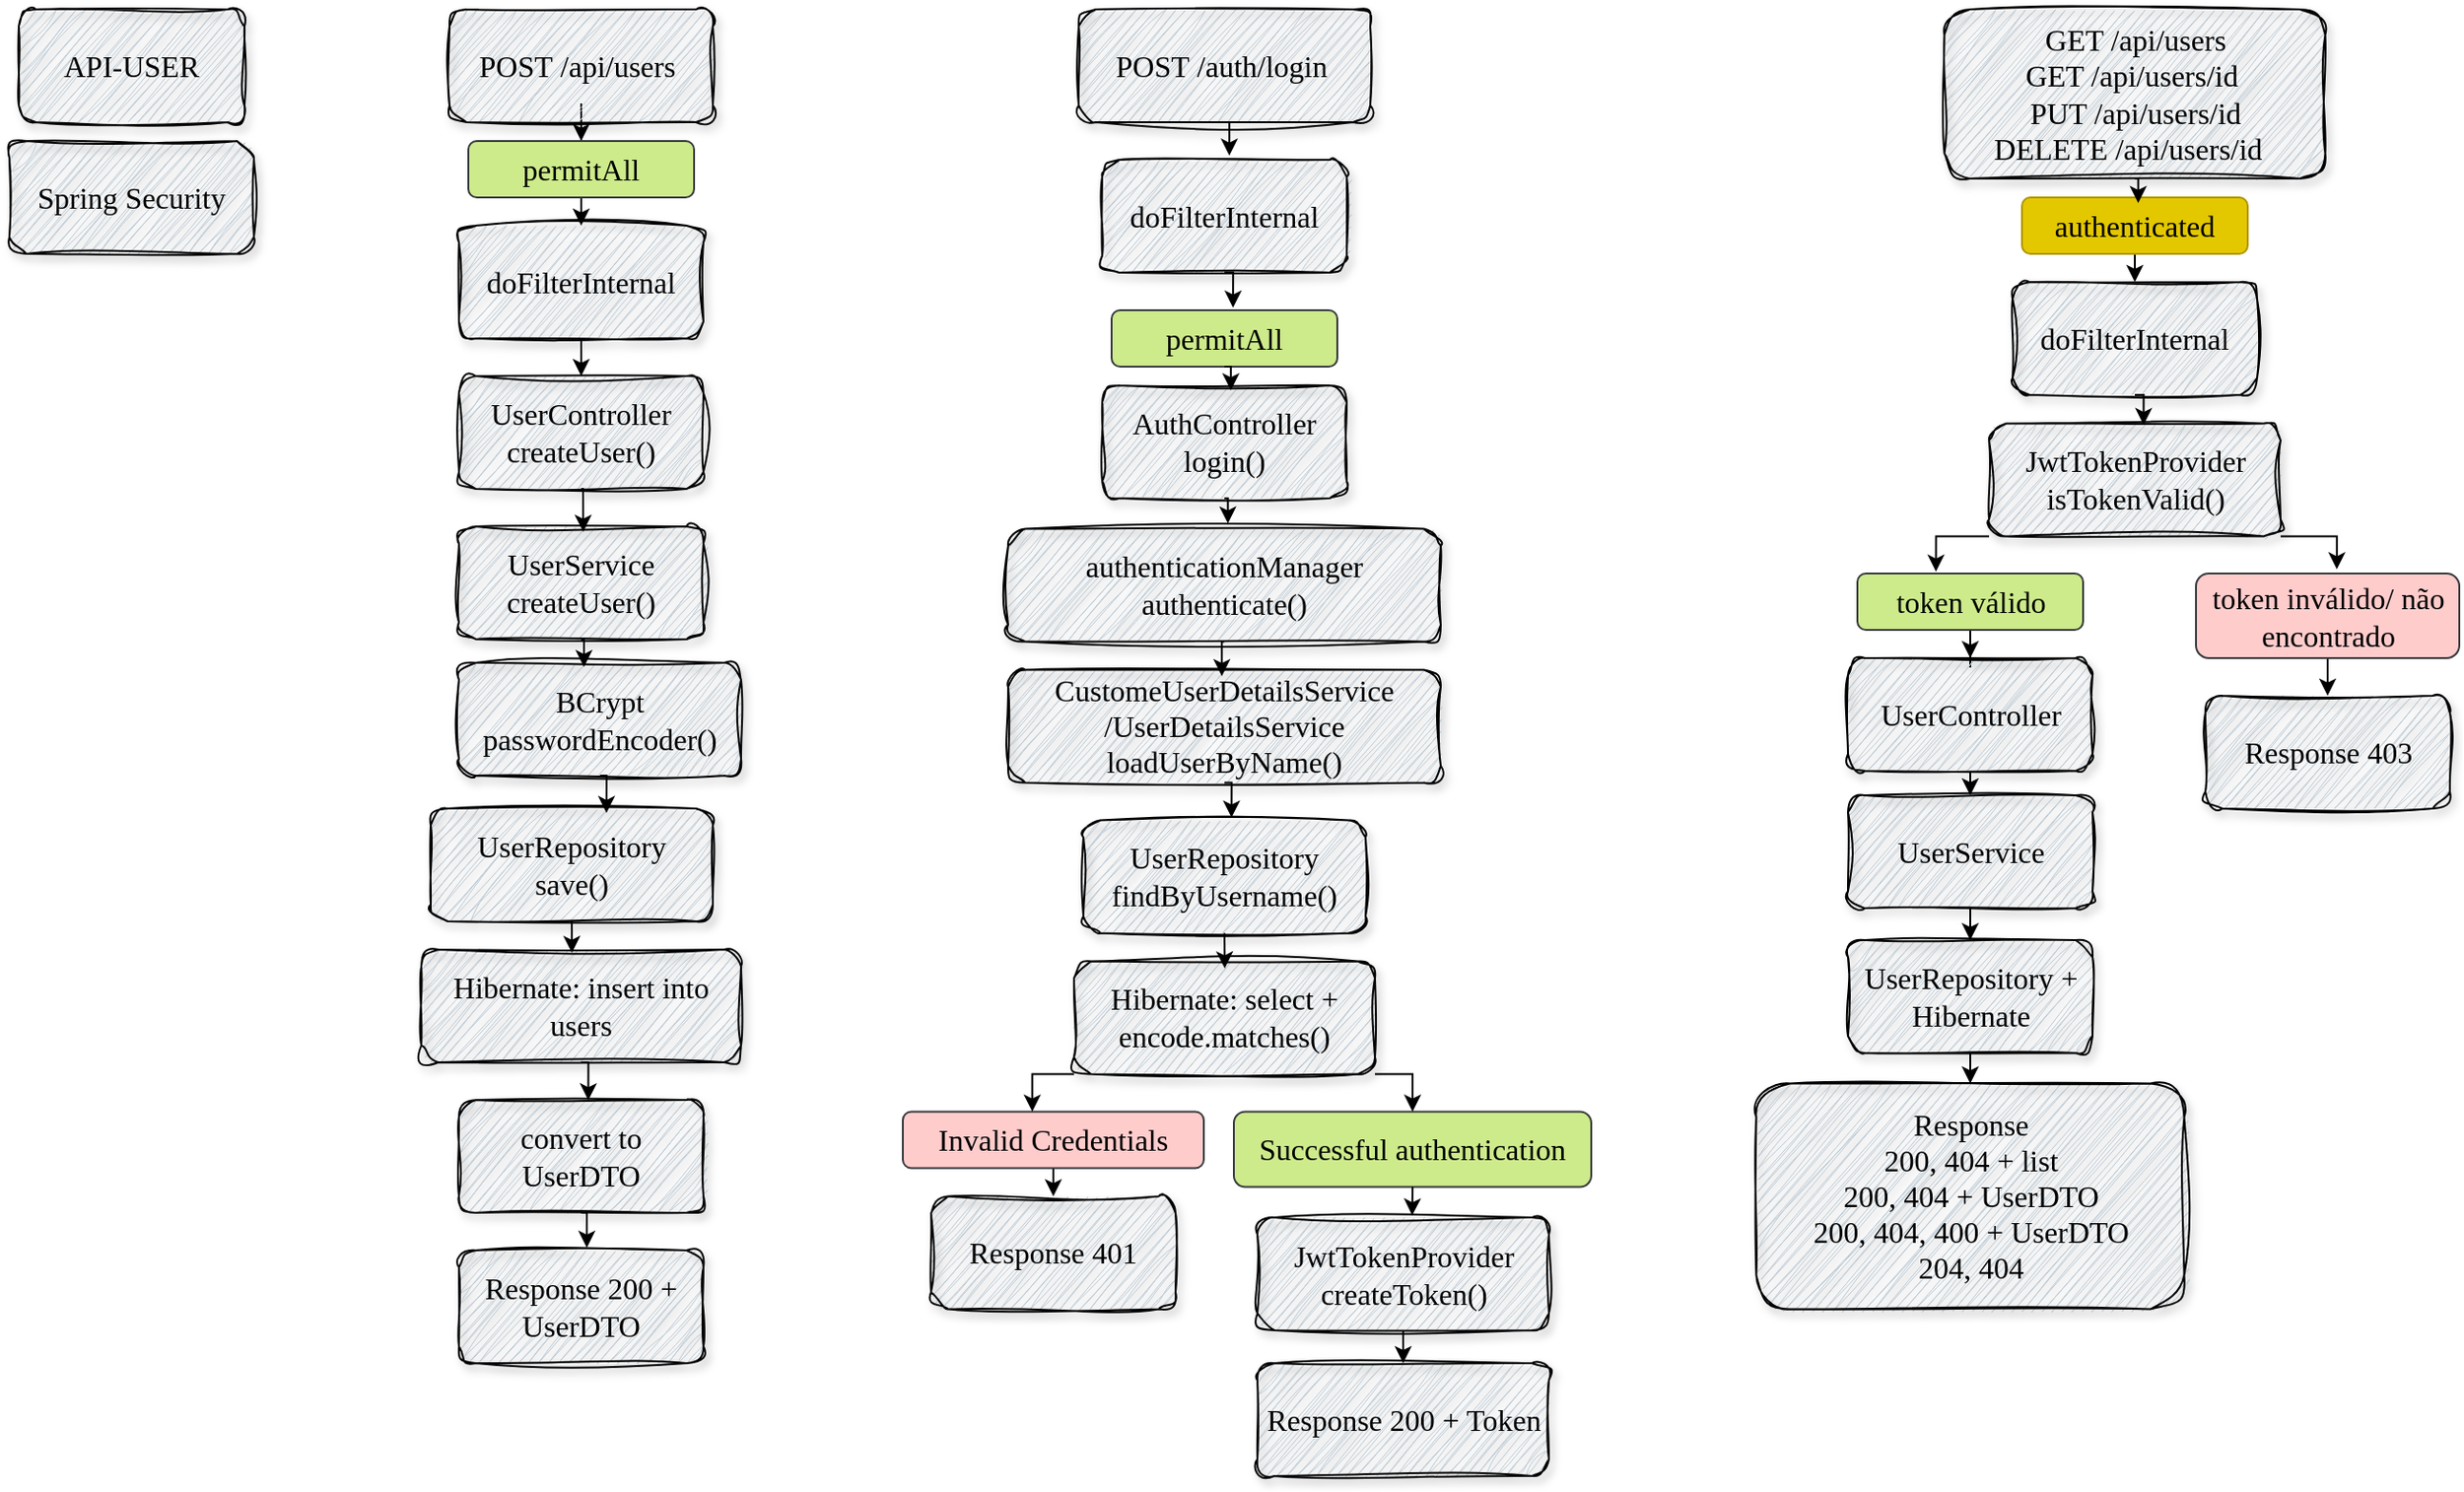 <mxfile version="24.8.0">
  <diagram name="Página-1" id="7D0K5FgizWwI69ycJmWe">
    <mxGraphModel dx="1886" dy="806" grid="1" gridSize="10" guides="1" tooltips="1" connect="1" arrows="1" fold="1" page="1" pageScale="1" pageWidth="827" pageHeight="1169" math="0" shadow="0">
      <root>
        <mxCell id="0" />
        <mxCell id="1" parent="0" />
        <mxCell id="sKLRubMEo-2ZgbhgU7KL-1" value="API-USER" style="rounded=1;whiteSpace=wrap;html=1;fillColor=#bac8d3;strokeColor=default;gradientColor=none;fillStyle=auto;glass=0;shadow=1;sketch=1;curveFitting=1;jiggle=2;fontSize=16;fontFamily=Comic Sans MS;" parent="1" vertex="1">
          <mxGeometry x="30" y="30" width="120" height="60" as="geometry" />
        </mxCell>
        <mxCell id="sKLRubMEo-2ZgbhgU7KL-2" value="Spring Security" style="rounded=1;whiteSpace=wrap;html=1;fillColor=#bac8d3;strokeColor=default;gradientColor=none;fillStyle=auto;glass=0;shadow=1;sketch=1;curveFitting=1;jiggle=2;fontSize=16;fontFamily=Comic Sans MS;" parent="1" vertex="1">
          <mxGeometry x="25" y="100" width="130" height="60" as="geometry" />
        </mxCell>
        <mxCell id="sKLRubMEo-2ZgbhgU7KL-3" value="AuthController&lt;div&gt;login()&lt;/div&gt;" style="rounded=1;whiteSpace=wrap;html=1;fillColor=#bac8d3;strokeColor=default;gradientColor=none;fillStyle=auto;glass=0;shadow=1;sketch=1;curveFitting=1;jiggle=2;fontSize=16;fontFamily=Comic Sans MS;" parent="1" vertex="1">
          <mxGeometry x="606" y="230" width="130" height="60" as="geometry" />
        </mxCell>
        <mxCell id="RYuyr1wAwuhCFubWhb6a-1" style="edgeStyle=orthogonalEdgeStyle;rounded=0;orthogonalLoop=1;jettySize=auto;html=1;exitX=0.5;exitY=1;exitDx=0;exitDy=0;" edge="1" parent="1" source="sKLRubMEo-2ZgbhgU7KL-4" target="sKLRubMEo-2ZgbhgU7KL-7">
          <mxGeometry relative="1" as="geometry" />
        </mxCell>
        <mxCell id="sKLRubMEo-2ZgbhgU7KL-4" value="POST&amp;nbsp;/api/users&amp;nbsp;" style="rounded=1;whiteSpace=wrap;html=1;fillColor=#bac8d3;strokeColor=default;gradientColor=none;fillStyle=auto;glass=0;shadow=1;sketch=1;curveFitting=1;jiggle=2;fontSize=16;fontFamily=Comic Sans MS;" parent="1" vertex="1">
          <mxGeometry x="259" y="30" width="140" height="60" as="geometry" />
        </mxCell>
        <mxCell id="RYuyr1wAwuhCFubWhb6a-3" style="edgeStyle=orthogonalEdgeStyle;rounded=0;orthogonalLoop=1;jettySize=auto;html=1;exitX=0.5;exitY=1;exitDx=0;exitDy=0;" edge="1" parent="1" source="sKLRubMEo-2ZgbhgU7KL-5" target="sKLRubMEo-2ZgbhgU7KL-6">
          <mxGeometry relative="1" as="geometry" />
        </mxCell>
        <mxCell id="sKLRubMEo-2ZgbhgU7KL-5" value="doFilterInternal" style="rounded=1;whiteSpace=wrap;html=1;fillColor=#bac8d3;strokeColor=default;gradientColor=none;fillStyle=auto;glass=0;shadow=1;sketch=1;curveFitting=1;jiggle=2;fontSize=16;fontFamily=Comic Sans MS;" parent="1" vertex="1">
          <mxGeometry x="264" y="145" width="130" height="60" as="geometry" />
        </mxCell>
        <mxCell id="sKLRubMEo-2ZgbhgU7KL-6" value="UserController&lt;div&gt;createUser()&lt;/div&gt;" style="rounded=1;whiteSpace=wrap;html=1;fillColor=#bac8d3;strokeColor=default;gradientColor=none;fillStyle=auto;glass=0;shadow=1;sketch=1;curveFitting=1;jiggle=2;fontSize=16;fontFamily=Comic Sans MS;" parent="1" vertex="1">
          <mxGeometry x="264" y="225" width="130" height="60" as="geometry" />
        </mxCell>
        <mxCell id="RYuyr1wAwuhCFubWhb6a-2" style="edgeStyle=orthogonalEdgeStyle;rounded=0;orthogonalLoop=1;jettySize=auto;html=1;exitX=0.5;exitY=1;exitDx=0;exitDy=0;entryX=0.5;entryY=0;entryDx=0;entryDy=0;" edge="1" parent="1" source="sKLRubMEo-2ZgbhgU7KL-7" target="sKLRubMEo-2ZgbhgU7KL-5">
          <mxGeometry relative="1" as="geometry" />
        </mxCell>
        <mxCell id="sKLRubMEo-2ZgbhgU7KL-7" value="permitAll" style="rounded=1;whiteSpace=wrap;html=1;fontSize=16;fontFamily=Comic Sans MS;fillColor=#cdeb8b;strokeColor=#36393d;" parent="1" vertex="1">
          <mxGeometry x="269" y="100" width="120" height="30" as="geometry" />
        </mxCell>
        <mxCell id="sKLRubMEo-2ZgbhgU7KL-8" value="UserRepository&lt;div&gt;save()&lt;/div&gt;" style="rounded=1;whiteSpace=wrap;html=1;fillColor=#bac8d3;strokeColor=default;gradientColor=none;fillStyle=auto;glass=0;shadow=1;sketch=1;curveFitting=1;jiggle=2;fontSize=16;fontFamily=Comic Sans MS;" parent="1" vertex="1">
          <mxGeometry x="249" y="455" width="150" height="60" as="geometry" />
        </mxCell>
        <mxCell id="sKLRubMEo-2ZgbhgU7KL-9" value="convert to UserDTO" style="rounded=1;whiteSpace=wrap;html=1;fillColor=#bac8d3;strokeColor=default;gradientColor=none;fillStyle=auto;glass=0;shadow=1;sketch=1;curveFitting=1;jiggle=2;fontSize=16;fontFamily=Comic Sans MS;" parent="1" vertex="1">
          <mxGeometry x="264" y="610" width="130" height="60" as="geometry" />
        </mxCell>
        <mxCell id="sKLRubMEo-2ZgbhgU7KL-10" value="UserService&lt;div&gt;createUser()&lt;/div&gt;" style="rounded=1;whiteSpace=wrap;html=1;fillColor=#bac8d3;strokeColor=default;gradientColor=none;fillStyle=auto;glass=0;shadow=1;sketch=1;curveFitting=1;jiggle=2;fontSize=16;fontFamily=Comic Sans MS;" parent="1" vertex="1">
          <mxGeometry x="264" y="305" width="130" height="60" as="geometry" />
        </mxCell>
        <mxCell id="sKLRubMEo-2ZgbhgU7KL-11" value="POST&amp;nbsp;/auth/login&amp;nbsp;" style="rounded=1;whiteSpace=wrap;html=1;fillColor=#bac8d3;strokeColor=default;gradientColor=none;fillStyle=auto;glass=0;shadow=1;sketch=1;curveFitting=1;jiggle=2;fontSize=16;fontFamily=Comic Sans MS;" parent="1" vertex="1">
          <mxGeometry x="593.5" y="30" width="155" height="60" as="geometry" />
        </mxCell>
        <mxCell id="sKLRubMEo-2ZgbhgU7KL-12" value="doFilterInternal" style="rounded=1;whiteSpace=wrap;html=1;fillColor=#bac8d3;strokeColor=default;gradientColor=none;fillStyle=auto;glass=0;shadow=1;sketch=1;curveFitting=1;jiggle=2;fontSize=16;fontFamily=Comic Sans MS;" parent="1" vertex="1">
          <mxGeometry x="606" y="110" width="130" height="60" as="geometry" />
        </mxCell>
        <mxCell id="sKLRubMEo-2ZgbhgU7KL-13" value="permitAll" style="rounded=1;whiteSpace=wrap;html=1;fontSize=16;fontFamily=Comic Sans MS;fillColor=#cdeb8b;strokeColor=#36393d;" parent="1" vertex="1">
          <mxGeometry x="611" y="190" width="120" height="30" as="geometry" />
        </mxCell>
        <mxCell id="sKLRubMEo-2ZgbhgU7KL-14" value="Hibernate: insert into users" style="rounded=1;whiteSpace=wrap;html=1;fillColor=#bac8d3;strokeColor=default;gradientColor=none;fillStyle=auto;glass=0;shadow=1;sketch=1;curveFitting=1;jiggle=2;fontSize=16;fontFamily=Comic Sans MS;" parent="1" vertex="1">
          <mxGeometry x="244" y="530" width="170" height="60" as="geometry" />
        </mxCell>
        <mxCell id="sKLRubMEo-2ZgbhgU7KL-15" value="Response 200 +&lt;div&gt;UserDTO&lt;/div&gt;" style="rounded=1;whiteSpace=wrap;html=1;fillColor=#bac8d3;strokeColor=default;gradientColor=none;fillStyle=auto;glass=0;shadow=1;sketch=1;curveFitting=1;jiggle=2;fontSize=16;fontFamily=Comic Sans MS;" parent="1" vertex="1">
          <mxGeometry x="264" y="690" width="130" height="60" as="geometry" />
        </mxCell>
        <mxCell id="sKLRubMEo-2ZgbhgU7KL-16" value="GET /api/users&lt;div&gt;&lt;div&gt;GET /api/users/id&amp;nbsp;&lt;br&gt;&lt;/div&gt;&lt;/div&gt;&lt;div&gt;PUT /api/users/id&lt;/div&gt;&lt;div&gt;DELETE&lt;span style=&quot;background-color: initial;&quot;&gt;&amp;nbsp;/api/users/id&amp;nbsp;&lt;/span&gt;&lt;span style=&quot;background-color: initial;&quot;&gt;&amp;nbsp;&lt;/span&gt;&lt;/div&gt;" style="rounded=1;whiteSpace=wrap;html=1;fillColor=#bac8d3;strokeColor=default;gradientColor=none;fillStyle=auto;glass=0;shadow=1;sketch=1;curveFitting=1;jiggle=2;fontSize=16;fontFamily=Comic Sans MS;" parent="1" vertex="1">
          <mxGeometry x="1053.75" y="30" width="202.5" height="90" as="geometry" />
        </mxCell>
        <mxCell id="RYuyr1wAwuhCFubWhb6a-30" style="edgeStyle=orthogonalEdgeStyle;rounded=0;orthogonalLoop=1;jettySize=auto;html=1;exitX=0.5;exitY=1;exitDx=0;exitDy=0;entryX=0.5;entryY=0;entryDx=0;entryDy=0;" edge="1" parent="1" source="sKLRubMEo-2ZgbhgU7KL-18" target="sKLRubMEo-2ZgbhgU7KL-19">
          <mxGeometry relative="1" as="geometry" />
        </mxCell>
        <mxCell id="sKLRubMEo-2ZgbhgU7KL-18" value="authenticated" style="rounded=1;whiteSpace=wrap;html=1;fontSize=16;fontFamily=Comic Sans MS;fillColor=#e3c800;strokeColor=#B09500;fontColor=#000000;" parent="1" vertex="1">
          <mxGeometry x="1095" y="130" width="120" height="30" as="geometry" />
        </mxCell>
        <mxCell id="sKLRubMEo-2ZgbhgU7KL-19" value="doFilterInternal" style="rounded=1;whiteSpace=wrap;html=1;fillColor=#bac8d3;strokeColor=default;gradientColor=none;fillStyle=auto;glass=0;shadow=1;sketch=1;curveFitting=1;jiggle=2;fontSize=16;fontFamily=Comic Sans MS;" parent="1" vertex="1">
          <mxGeometry x="1090" y="175" width="130" height="60" as="geometry" />
        </mxCell>
        <mxCell id="sKLRubMEo-2ZgbhgU7KL-20" value="JwtTokenProvider&lt;div&gt;isTokenValid()&lt;/div&gt;" style="rounded=1;whiteSpace=wrap;html=1;fillColor=#bac8d3;strokeColor=default;gradientColor=none;fillStyle=auto;glass=0;shadow=1;sketch=1;curveFitting=1;jiggle=2;fontSize=16;fontFamily=Comic Sans MS;" parent="1" vertex="1">
          <mxGeometry x="1077.5" y="250.25" width="155" height="60" as="geometry" />
        </mxCell>
        <mxCell id="RYuyr1wAwuhCFubWhb6a-25" style="edgeStyle=orthogonalEdgeStyle;rounded=0;orthogonalLoop=1;jettySize=auto;html=1;exitX=0.5;exitY=1;exitDx=0;exitDy=0;" edge="1" parent="1" source="sKLRubMEo-2ZgbhgU7KL-21" target="sKLRubMEo-2ZgbhgU7KL-35">
          <mxGeometry relative="1" as="geometry" />
        </mxCell>
        <mxCell id="sKLRubMEo-2ZgbhgU7KL-21" value="token válido" style="rounded=1;whiteSpace=wrap;html=1;fontSize=16;fontFamily=Comic Sans MS;fillColor=#cdeb8b;strokeColor=#36393d;" parent="1" vertex="1">
          <mxGeometry x="1007.5" y="330" width="120" height="30" as="geometry" />
        </mxCell>
        <mxCell id="RYuyr1wAwuhCFubWhb6a-26" style="edgeStyle=orthogonalEdgeStyle;rounded=0;orthogonalLoop=1;jettySize=auto;html=1;exitX=0.5;exitY=1;exitDx=0;exitDy=0;entryX=0.5;entryY=0;entryDx=0;entryDy=0;" edge="1" parent="1" source="sKLRubMEo-2ZgbhgU7KL-22" target="sKLRubMEo-2ZgbhgU7KL-23">
          <mxGeometry relative="1" as="geometry" />
        </mxCell>
        <mxCell id="sKLRubMEo-2ZgbhgU7KL-22" value="token inválido/ não encontrado" style="rounded=1;whiteSpace=wrap;html=1;fontSize=16;fontFamily=Comic Sans MS;fillColor=#ffcccc;strokeColor=#36393d;" parent="1" vertex="1">
          <mxGeometry x="1187.5" y="330" width="140" height="45" as="geometry" />
        </mxCell>
        <mxCell id="sKLRubMEo-2ZgbhgU7KL-23" value="Response 403" style="rounded=1;whiteSpace=wrap;html=1;fillColor=#bac8d3;strokeColor=default;gradientColor=none;fillStyle=auto;glass=0;shadow=1;sketch=1;curveFitting=1;jiggle=2;fontSize=16;fontFamily=Comic Sans MS;" parent="1" vertex="1">
          <mxGeometry x="1192.5" y="395" width="130" height="60" as="geometry" />
        </mxCell>
        <mxCell id="sKLRubMEo-2ZgbhgU7KL-24" value="authenticationManager&lt;div&gt;authenticate()&lt;/div&gt;" style="rounded=1;whiteSpace=wrap;html=1;fillColor=#bac8d3;strokeColor=default;gradientColor=none;fillStyle=auto;glass=0;shadow=1;sketch=1;curveFitting=1;jiggle=2;fontSize=16;fontFamily=Comic Sans MS;" parent="1" vertex="1">
          <mxGeometry x="556" y="306.25" width="230" height="60" as="geometry" />
        </mxCell>
        <mxCell id="sKLRubMEo-2ZgbhgU7KL-25" value="UserRepository&lt;div&gt;findByUsername()&lt;/div&gt;" style="rounded=1;whiteSpace=wrap;html=1;fillColor=#bac8d3;strokeColor=default;gradientColor=none;fillStyle=auto;glass=0;shadow=1;sketch=1;curveFitting=1;jiggle=2;fontSize=16;fontFamily=Comic Sans MS;" parent="1" vertex="1">
          <mxGeometry x="596" y="461.25" width="150" height="60" as="geometry" />
        </mxCell>
        <mxCell id="sKLRubMEo-2ZgbhgU7KL-26" value="Response 401" style="rounded=1;whiteSpace=wrap;html=1;fillColor=#bac8d3;strokeColor=default;gradientColor=none;fillStyle=auto;glass=0;shadow=1;sketch=1;curveFitting=1;jiggle=2;fontSize=16;fontFamily=Comic Sans MS;" parent="1" vertex="1">
          <mxGeometry x="515" y="661.25" width="130" height="60" as="geometry" />
        </mxCell>
        <mxCell id="sKLRubMEo-2ZgbhgU7KL-27" value="CustomeUserDetailsService&lt;div&gt;/UserDetailsService&lt;div&gt;loadUserByName()&lt;/div&gt;&lt;/div&gt;" style="rounded=1;whiteSpace=wrap;html=1;fillColor=#bac8d3;strokeColor=default;gradientColor=none;fillStyle=auto;glass=0;shadow=1;sketch=1;curveFitting=1;jiggle=2;fontSize=16;fontFamily=Comic Sans MS;" parent="1" vertex="1">
          <mxGeometry x="556" y="381.25" width="230" height="60" as="geometry" />
        </mxCell>
        <mxCell id="RYuyr1wAwuhCFubWhb6a-19" style="edgeStyle=orthogonalEdgeStyle;rounded=0;orthogonalLoop=1;jettySize=auto;html=1;exitX=0.5;exitY=1;exitDx=0;exitDy=0;entryX=0.5;entryY=0;entryDx=0;entryDy=0;" edge="1" parent="1" source="sKLRubMEo-2ZgbhgU7KL-28" target="sKLRubMEo-2ZgbhgU7KL-26">
          <mxGeometry relative="1" as="geometry" />
        </mxCell>
        <mxCell id="sKLRubMEo-2ZgbhgU7KL-28" value="Invalid Credentials" style="rounded=1;whiteSpace=wrap;html=1;fontSize=16;fontFamily=Comic Sans MS;fillColor=#ffcccc;strokeColor=#36393d;" parent="1" vertex="1">
          <mxGeometry x="500" y="616.25" width="160" height="30" as="geometry" />
        </mxCell>
        <mxCell id="sKLRubMEo-2ZgbhgU7KL-30" value="Successful authentication" style="rounded=1;whiteSpace=wrap;html=1;fontSize=16;fontFamily=Comic Sans MS;fillColor=#cdeb8b;strokeColor=#36393d;" parent="1" vertex="1">
          <mxGeometry x="676" y="616.25" width="190" height="40" as="geometry" />
        </mxCell>
        <mxCell id="RYuyr1wAwuhCFubWhb6a-21" style="edgeStyle=orthogonalEdgeStyle;rounded=0;orthogonalLoop=1;jettySize=auto;html=1;exitX=0.5;exitY=1;exitDx=0;exitDy=0;entryX=0.5;entryY=0;entryDx=0;entryDy=0;" edge="1" parent="1" source="sKLRubMEo-2ZgbhgU7KL-31" target="sKLRubMEo-2ZgbhgU7KL-32">
          <mxGeometry relative="1" as="geometry" />
        </mxCell>
        <mxCell id="sKLRubMEo-2ZgbhgU7KL-31" value="JwtTokenProvider&lt;div&gt;createToken()&lt;/div&gt;" style="rounded=1;whiteSpace=wrap;html=1;fillColor=#bac8d3;strokeColor=default;gradientColor=none;fillStyle=auto;glass=0;shadow=1;sketch=1;curveFitting=1;jiggle=2;fontSize=16;fontFamily=Comic Sans MS;" parent="1" vertex="1">
          <mxGeometry x="688.5" y="672.5" width="155" height="60" as="geometry" />
        </mxCell>
        <mxCell id="sKLRubMEo-2ZgbhgU7KL-32" value="Response 200 + Token" style="rounded=1;whiteSpace=wrap;html=1;fillColor=#bac8d3;strokeColor=default;gradientColor=none;fillStyle=auto;glass=0;shadow=1;sketch=1;curveFitting=1;jiggle=2;fontSize=16;fontFamily=Comic Sans MS;" parent="1" vertex="1">
          <mxGeometry x="688.5" y="750" width="155" height="60" as="geometry" />
        </mxCell>
        <mxCell id="RYuyr1wAwuhCFubWhb6a-18" style="edgeStyle=orthogonalEdgeStyle;rounded=0;orthogonalLoop=1;jettySize=auto;html=1;exitX=1;exitY=1;exitDx=0;exitDy=0;entryX=0.5;entryY=0;entryDx=0;entryDy=0;" edge="1" parent="1" source="sKLRubMEo-2ZgbhgU7KL-33" target="sKLRubMEo-2ZgbhgU7KL-30">
          <mxGeometry relative="1" as="geometry" />
        </mxCell>
        <mxCell id="sKLRubMEo-2ZgbhgU7KL-33" value="Hibernate: select +&lt;div&gt;encode.matches()&lt;/div&gt;" style="rounded=1;whiteSpace=wrap;html=1;fillColor=#bac8d3;strokeColor=default;gradientColor=none;fillStyle=auto;glass=0;shadow=1;sketch=1;curveFitting=1;jiggle=2;fontSize=16;fontFamily=Comic Sans MS;" parent="1" vertex="1">
          <mxGeometry x="591" y="536.25" width="160" height="60" as="geometry" />
        </mxCell>
        <mxCell id="sKLRubMEo-2ZgbhgU7KL-34" value="BCrypt&lt;div&gt;passwordEncoder()&lt;/div&gt;" style="rounded=1;whiteSpace=wrap;html=1;fillColor=#bac8d3;strokeColor=default;gradientColor=none;fillStyle=auto;glass=0;shadow=1;sketch=1;curveFitting=1;jiggle=2;fontSize=16;fontFamily=Comic Sans MS;" parent="1" vertex="1">
          <mxGeometry x="264" y="377.5" width="150" height="60" as="geometry" />
        </mxCell>
        <mxCell id="RYuyr1wAwuhCFubWhb6a-24" style="edgeStyle=orthogonalEdgeStyle;rounded=0;orthogonalLoop=1;jettySize=auto;html=1;exitX=0.5;exitY=1;exitDx=0;exitDy=0;entryX=0.5;entryY=0;entryDx=0;entryDy=0;" edge="1" parent="1" source="sKLRubMEo-2ZgbhgU7KL-35" target="sKLRubMEo-2ZgbhgU7KL-36">
          <mxGeometry relative="1" as="geometry" />
        </mxCell>
        <mxCell id="sKLRubMEo-2ZgbhgU7KL-35" value="UserController" style="rounded=1;whiteSpace=wrap;html=1;fillColor=#bac8d3;strokeColor=default;gradientColor=none;fillStyle=auto;glass=0;shadow=1;sketch=1;curveFitting=1;jiggle=2;fontSize=16;fontFamily=Comic Sans MS;" parent="1" vertex="1">
          <mxGeometry x="1002.5" y="375" width="130" height="60" as="geometry" />
        </mxCell>
        <mxCell id="RYuyr1wAwuhCFubWhb6a-23" style="edgeStyle=orthogonalEdgeStyle;rounded=0;orthogonalLoop=1;jettySize=auto;html=1;exitX=0.5;exitY=1;exitDx=0;exitDy=0;entryX=0.5;entryY=0;entryDx=0;entryDy=0;" edge="1" parent="1" source="sKLRubMEo-2ZgbhgU7KL-36" target="sKLRubMEo-2ZgbhgU7KL-37">
          <mxGeometry relative="1" as="geometry" />
        </mxCell>
        <mxCell id="sKLRubMEo-2ZgbhgU7KL-36" value="UserService" style="rounded=1;whiteSpace=wrap;html=1;fillColor=#bac8d3;strokeColor=default;gradientColor=none;fillStyle=auto;glass=0;shadow=1;sketch=1;curveFitting=1;jiggle=2;fontSize=16;fontFamily=Comic Sans MS;" parent="1" vertex="1">
          <mxGeometry x="1002.5" y="448" width="130" height="60" as="geometry" />
        </mxCell>
        <mxCell id="RYuyr1wAwuhCFubWhb6a-22" style="edgeStyle=orthogonalEdgeStyle;rounded=0;orthogonalLoop=1;jettySize=auto;html=1;exitX=0.5;exitY=1;exitDx=0;exitDy=0;entryX=0.5;entryY=0;entryDx=0;entryDy=0;" edge="1" parent="1" source="sKLRubMEo-2ZgbhgU7KL-37" target="sKLRubMEo-2ZgbhgU7KL-39">
          <mxGeometry relative="1" as="geometry" />
        </mxCell>
        <mxCell id="sKLRubMEo-2ZgbhgU7KL-37" value="UserRepository + Hibernate" style="rounded=1;whiteSpace=wrap;html=1;fillColor=#bac8d3;strokeColor=default;gradientColor=none;fillStyle=auto;glass=0;shadow=1;sketch=1;curveFitting=1;jiggle=2;fontSize=16;fontFamily=Comic Sans MS;" parent="1" vertex="1">
          <mxGeometry x="1002.5" y="525" width="130" height="60" as="geometry" />
        </mxCell>
        <mxCell id="sKLRubMEo-2ZgbhgU7KL-39" value="Response&lt;div&gt;&amp;nbsp;200, 404 + list&amp;nbsp;&lt;/div&gt;&lt;div&gt;&lt;span style=&quot;background-color: initial;&quot;&gt;200, 404 + UserDTO&lt;/span&gt;&lt;/div&gt;&lt;div&gt;200, 404, 400 + UserDTO&lt;/div&gt;&lt;div&gt;204, 404&lt;/div&gt;" style="rounded=1;whiteSpace=wrap;html=1;fillColor=#bac8d3;strokeColor=default;gradientColor=none;fillStyle=auto;glass=0;shadow=1;sketch=1;curveFitting=1;jiggle=2;fontSize=16;fontFamily=Comic Sans MS;" parent="1" vertex="1">
          <mxGeometry x="953.75" y="601.25" width="227.5" height="120" as="geometry" />
        </mxCell>
        <mxCell id="RYuyr1wAwuhCFubWhb6a-4" style="edgeStyle=orthogonalEdgeStyle;rounded=0;orthogonalLoop=1;jettySize=auto;html=1;exitX=0.5;exitY=1;exitDx=0;exitDy=0;entryX=0.508;entryY=0.047;entryDx=0;entryDy=0;entryPerimeter=0;" edge="1" parent="1" source="sKLRubMEo-2ZgbhgU7KL-6" target="sKLRubMEo-2ZgbhgU7KL-10">
          <mxGeometry relative="1" as="geometry" />
        </mxCell>
        <mxCell id="RYuyr1wAwuhCFubWhb6a-5" style="edgeStyle=orthogonalEdgeStyle;rounded=0;orthogonalLoop=1;jettySize=auto;html=1;exitX=0.5;exitY=1;exitDx=0;exitDy=0;entryX=0.443;entryY=0.038;entryDx=0;entryDy=0;entryPerimeter=0;" edge="1" parent="1" source="sKLRubMEo-2ZgbhgU7KL-10" target="sKLRubMEo-2ZgbhgU7KL-34">
          <mxGeometry relative="1" as="geometry" />
        </mxCell>
        <mxCell id="RYuyr1wAwuhCFubWhb6a-6" style="edgeStyle=orthogonalEdgeStyle;rounded=0;orthogonalLoop=1;jettySize=auto;html=1;exitX=0.5;exitY=1;exitDx=0;exitDy=0;entryX=0.623;entryY=0.04;entryDx=0;entryDy=0;entryPerimeter=0;" edge="1" parent="1" source="sKLRubMEo-2ZgbhgU7KL-34" target="sKLRubMEo-2ZgbhgU7KL-8">
          <mxGeometry relative="1" as="geometry" />
        </mxCell>
        <mxCell id="RYuyr1wAwuhCFubWhb6a-7" style="edgeStyle=orthogonalEdgeStyle;rounded=0;orthogonalLoop=1;jettySize=auto;html=1;exitX=0.5;exitY=1;exitDx=0;exitDy=0;entryX=0.471;entryY=0.03;entryDx=0;entryDy=0;entryPerimeter=0;" edge="1" parent="1" source="sKLRubMEo-2ZgbhgU7KL-8" target="sKLRubMEo-2ZgbhgU7KL-14">
          <mxGeometry relative="1" as="geometry" />
        </mxCell>
        <mxCell id="RYuyr1wAwuhCFubWhb6a-8" style="edgeStyle=orthogonalEdgeStyle;rounded=0;orthogonalLoop=1;jettySize=auto;html=1;exitX=0.5;exitY=1;exitDx=0;exitDy=0;entryX=0.529;entryY=0.003;entryDx=0;entryDy=0;entryPerimeter=0;" edge="1" parent="1" source="sKLRubMEo-2ZgbhgU7KL-14" target="sKLRubMEo-2ZgbhgU7KL-9">
          <mxGeometry relative="1" as="geometry" />
        </mxCell>
        <mxCell id="RYuyr1wAwuhCFubWhb6a-9" style="edgeStyle=orthogonalEdgeStyle;rounded=0;orthogonalLoop=1;jettySize=auto;html=1;exitX=0.5;exitY=1;exitDx=0;exitDy=0;entryX=0.523;entryY=-0.023;entryDx=0;entryDy=0;entryPerimeter=0;" edge="1" parent="1" source="sKLRubMEo-2ZgbhgU7KL-9" target="sKLRubMEo-2ZgbhgU7KL-15">
          <mxGeometry relative="1" as="geometry" />
        </mxCell>
        <mxCell id="RYuyr1wAwuhCFubWhb6a-10" style="edgeStyle=orthogonalEdgeStyle;rounded=0;orthogonalLoop=1;jettySize=auto;html=1;exitX=0.5;exitY=1;exitDx=0;exitDy=0;entryX=0.52;entryY=-0.037;entryDx=0;entryDy=0;entryPerimeter=0;" edge="1" parent="1" source="sKLRubMEo-2ZgbhgU7KL-11" target="sKLRubMEo-2ZgbhgU7KL-12">
          <mxGeometry relative="1" as="geometry" />
        </mxCell>
        <mxCell id="RYuyr1wAwuhCFubWhb6a-11" style="edgeStyle=orthogonalEdgeStyle;rounded=0;orthogonalLoop=1;jettySize=auto;html=1;exitX=0.5;exitY=1;exitDx=0;exitDy=0;entryX=0.538;entryY=-0.047;entryDx=0;entryDy=0;entryPerimeter=0;" edge="1" parent="1" source="sKLRubMEo-2ZgbhgU7KL-12" target="sKLRubMEo-2ZgbhgU7KL-13">
          <mxGeometry relative="1" as="geometry" />
        </mxCell>
        <mxCell id="RYuyr1wAwuhCFubWhb6a-12" style="edgeStyle=orthogonalEdgeStyle;rounded=0;orthogonalLoop=1;jettySize=auto;html=1;exitX=0.5;exitY=1;exitDx=0;exitDy=0;entryX=0.526;entryY=0.043;entryDx=0;entryDy=0;entryPerimeter=0;" edge="1" parent="1" source="sKLRubMEo-2ZgbhgU7KL-13" target="sKLRubMEo-2ZgbhgU7KL-3">
          <mxGeometry relative="1" as="geometry" />
        </mxCell>
        <mxCell id="RYuyr1wAwuhCFubWhb6a-13" style="edgeStyle=orthogonalEdgeStyle;rounded=0;orthogonalLoop=1;jettySize=auto;html=1;exitX=0.5;exitY=1;exitDx=0;exitDy=0;entryX=0.508;entryY=-0.047;entryDx=0;entryDy=0;entryPerimeter=0;" edge="1" parent="1" source="sKLRubMEo-2ZgbhgU7KL-3" target="sKLRubMEo-2ZgbhgU7KL-24">
          <mxGeometry relative="1" as="geometry" />
        </mxCell>
        <mxCell id="RYuyr1wAwuhCFubWhb6a-14" style="edgeStyle=orthogonalEdgeStyle;rounded=0;orthogonalLoop=1;jettySize=auto;html=1;exitX=0.5;exitY=1;exitDx=0;exitDy=0;entryX=0.494;entryY=0.056;entryDx=0;entryDy=0;entryPerimeter=0;" edge="1" parent="1" source="sKLRubMEo-2ZgbhgU7KL-24" target="sKLRubMEo-2ZgbhgU7KL-27">
          <mxGeometry relative="1" as="geometry" />
        </mxCell>
        <mxCell id="RYuyr1wAwuhCFubWhb6a-15" style="edgeStyle=orthogonalEdgeStyle;rounded=0;orthogonalLoop=1;jettySize=auto;html=1;exitX=0.5;exitY=1;exitDx=0;exitDy=0;entryX=0.525;entryY=-0.024;entryDx=0;entryDy=0;entryPerimeter=0;" edge="1" parent="1" source="sKLRubMEo-2ZgbhgU7KL-27" target="sKLRubMEo-2ZgbhgU7KL-25">
          <mxGeometry relative="1" as="geometry" />
        </mxCell>
        <mxCell id="RYuyr1wAwuhCFubWhb6a-16" style="edgeStyle=orthogonalEdgeStyle;rounded=0;orthogonalLoop=1;jettySize=auto;html=1;exitX=0.5;exitY=1;exitDx=0;exitDy=0;entryX=0.501;entryY=0.063;entryDx=0;entryDy=0;entryPerimeter=0;" edge="1" parent="1" source="sKLRubMEo-2ZgbhgU7KL-25" target="sKLRubMEo-2ZgbhgU7KL-33">
          <mxGeometry relative="1" as="geometry" />
        </mxCell>
        <mxCell id="RYuyr1wAwuhCFubWhb6a-17" style="edgeStyle=orthogonalEdgeStyle;rounded=0;orthogonalLoop=1;jettySize=auto;html=1;exitX=0;exitY=1;exitDx=0;exitDy=0;entryX=0.43;entryY=-0.002;entryDx=0;entryDy=0;entryPerimeter=0;" edge="1" parent="1" source="sKLRubMEo-2ZgbhgU7KL-33" target="sKLRubMEo-2ZgbhgU7KL-28">
          <mxGeometry relative="1" as="geometry" />
        </mxCell>
        <mxCell id="RYuyr1wAwuhCFubWhb6a-20" style="edgeStyle=orthogonalEdgeStyle;rounded=0;orthogonalLoop=1;jettySize=auto;html=1;exitX=0.5;exitY=1;exitDx=0;exitDy=0;entryX=0.531;entryY=-0.018;entryDx=0;entryDy=0;entryPerimeter=0;" edge="1" parent="1" source="sKLRubMEo-2ZgbhgU7KL-30" target="sKLRubMEo-2ZgbhgU7KL-31">
          <mxGeometry relative="1" as="geometry" />
        </mxCell>
        <mxCell id="RYuyr1wAwuhCFubWhb6a-27" style="edgeStyle=orthogonalEdgeStyle;rounded=0;orthogonalLoop=1;jettySize=auto;html=1;exitX=0;exitY=1;exitDx=0;exitDy=0;entryX=0.348;entryY=-0.033;entryDx=0;entryDy=0;entryPerimeter=0;" edge="1" parent="1" source="sKLRubMEo-2ZgbhgU7KL-20" target="sKLRubMEo-2ZgbhgU7KL-21">
          <mxGeometry relative="1" as="geometry" />
        </mxCell>
        <mxCell id="RYuyr1wAwuhCFubWhb6a-28" style="edgeStyle=orthogonalEdgeStyle;rounded=0;orthogonalLoop=1;jettySize=auto;html=1;exitX=1;exitY=1;exitDx=0;exitDy=0;entryX=0.535;entryY=-0.049;entryDx=0;entryDy=0;entryPerimeter=0;" edge="1" parent="1" source="sKLRubMEo-2ZgbhgU7KL-20" target="sKLRubMEo-2ZgbhgU7KL-22">
          <mxGeometry relative="1" as="geometry" />
        </mxCell>
        <mxCell id="RYuyr1wAwuhCFubWhb6a-29" style="edgeStyle=orthogonalEdgeStyle;rounded=0;orthogonalLoop=1;jettySize=auto;html=1;exitX=0.5;exitY=1;exitDx=0;exitDy=0;entryX=0.53;entryY=0.013;entryDx=0;entryDy=0;entryPerimeter=0;" edge="1" parent="1" source="sKLRubMEo-2ZgbhgU7KL-19" target="sKLRubMEo-2ZgbhgU7KL-20">
          <mxGeometry relative="1" as="geometry" />
        </mxCell>
        <mxCell id="RYuyr1wAwuhCFubWhb6a-31" style="edgeStyle=orthogonalEdgeStyle;rounded=0;orthogonalLoop=1;jettySize=auto;html=1;exitX=0.5;exitY=1;exitDx=0;exitDy=0;entryX=0.515;entryY=0.1;entryDx=0;entryDy=0;entryPerimeter=0;" edge="1" parent="1" source="sKLRubMEo-2ZgbhgU7KL-16" target="sKLRubMEo-2ZgbhgU7KL-18">
          <mxGeometry relative="1" as="geometry" />
        </mxCell>
      </root>
    </mxGraphModel>
  </diagram>
</mxfile>
